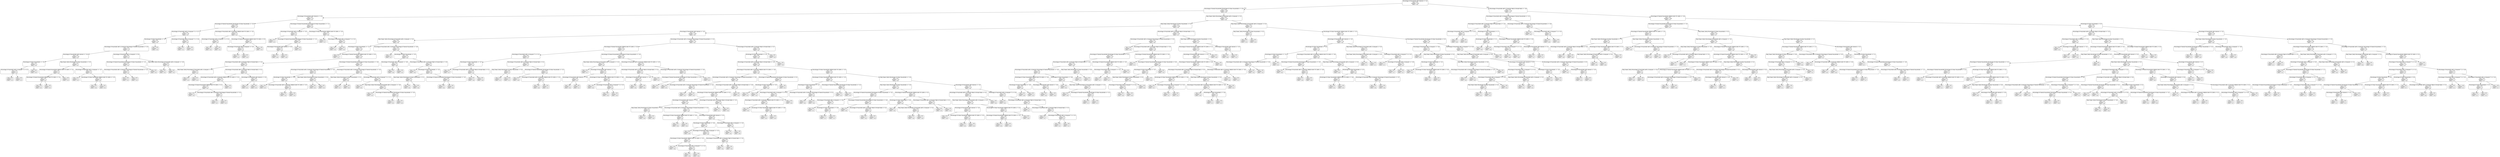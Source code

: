 digraph Tree {
node [shape=box, style="rounded", color="black", fontname=helvetica] ;
edge [fontname=helvetica] ;
0 [label="Percentage of Households with Internet <= -0.2\nmse = 0.0\nsamples = 322\nvalue = 0.6"] ;
1 [label="Percentage of Owned Households Percetnage of Urban Households <= -0.9\nmse = 0.0\nsamples = 206\nvalue = 0.6"] ;
0 -> 1 [labeldistance=2.5, labelangle=45, headlabel="True"] ;
2 [label="Percentage of Households with Internet <= -0.5\nmse = 0.0\nsamples = 31\nvalue = 0.5"] ;
1 -> 2 ;
3 [label="Percentage of Owned Households Percetnage of Urban Households <= -0.9\nmse = 0.0\nsamples = 23\nvalue = 0.5"] ;
2 -> 3 ;
4 [label="Percentage of Housholds with a Computer^2 <= 0.7\nmse = 0.0\nsamples = 18\nvalue = 0.5"] ;
3 -> 4 ;
5 [label="Percetnage of Urban Households <= -0.7\nmse = 0.0\nsamples = 16\nvalue = 0.5"] ;
4 -> 5 ;
6 [label="Percentage of Housholds with a Computer Percentage of Owned Households <= -0.5\nmse = 0.0\nsamples = 15\nvalue = 0.5"] ;
5 -> 6 ;
7 [label="Percentage of Households with Internet <= -0.6\nmse = 0.0\nsamples = 10\nvalue = 0.5"] ;
6 -> 7 ;
8 [label="Percetnage of Urban Households <= -0.9\nmse = 0.0\nsamples = 3\nvalue = 0.5"] ;
7 -> 8 ;
9 [label="Percentage of Housholds with a Computer^2 <= 0.3\nmse = 0.0\nsamples = 2\nvalue = 0.5"] ;
8 -> 9 ;
10 [label="mse = 0.0\nsamples = 1\nvalue = 0.5"] ;
9 -> 10 ;
11 [label="mse = -0.0\nsamples = 1\nvalue = 0.5"] ;
9 -> 11 ;
12 [label="mse = 0.0\nsamples = 1\nvalue = 0.5"] ;
8 -> 12 ;
13 [label="Total_Power_Parity Percetnage of Urban Households <= 0.4\nmse = 0.0\nsamples = 7\nvalue = 0.5"] ;
7 -> 13 ;
14 [label="Percentage of Owned Households HINDUS 66% TO 100% <= 1.6\nmse = 0.0\nsamples = 4\nvalue = 0.5"] ;
13 -> 14 ;
15 [label="Percentage of Owned Households HINDUS 66% TO 100% <= 1.6\nmse = 0.0\nsamples = 3\nvalue = 0.5"] ;
14 -> 15 ;
16 [label="mse = 0.0\nsamples = 2\nvalue = 0.5"] ;
15 -> 16 ;
17 [label="mse = -0.0\nsamples = 1\nvalue = 0.5"] ;
15 -> 17 ;
18 [label="mse = -0.0\nsamples = 1\nvalue = 0.5"] ;
14 -> 18 ;
19 [label="Percentage of Housholds with a Computer <= -0.7\nmse = 0.0\nsamples = 3\nvalue = 0.5"] ;
13 -> 19 ;
20 [label="mse = 0.0\nsamples = 1\nvalue = 0.5"] ;
19 -> 20 ;
21 [label="Percetnage of Urban Households HINDUS 66% TO 100% <= -0.5\nmse = 0.0\nsamples = 2\nvalue = 0.5"] ;
19 -> 21 ;
22 [label="mse = 0.0\nsamples = 1\nvalue = 0.6"] ;
21 -> 22 ;
23 [label="mse = 0.0\nsamples = 1\nvalue = 0.5"] ;
21 -> 23 ;
24 [label="Percentage of Housholds with a Computer <= 0.0\nmse = 0.0\nsamples = 5\nvalue = 0.5"] ;
6 -> 24 ;
25 [label="Percentage of Owned Households Percetnage of Urban Households <= -1.5\nmse = 0.0\nsamples = 3\nvalue = 0.5"] ;
24 -> 25 ;
26 [label="Percentage of Housholds with a Computer Percentage of Owned Households <= -0.2\nmse = 0.0\nsamples = 2\nvalue = 0.5"] ;
25 -> 26 ;
27 [label="mse = -0.0\nsamples = 1\nvalue = 0.5"] ;
26 -> 27 ;
28 [label="mse = 0.0\nsamples = 1\nvalue = 0.5"] ;
26 -> 28 ;
29 [label="mse = 0.0\nsamples = 1\nvalue = 0.5"] ;
25 -> 29 ;
30 [label="Total_Power_Parity Percentage of Housholds with a Computer <= -0.0\nmse = 0.0\nsamples = 2\nvalue = 0.5"] ;
24 -> 30 ;
31 [label="mse = 0.0\nsamples = 1\nvalue = 0.5"] ;
30 -> 31 ;
32 [label="mse = 0.0\nsamples = 1\nvalue = 0.5"] ;
30 -> 32 ;
33 [label="mse = -0.0\nsamples = 1\nvalue = 0.4"] ;
5 -> 33 ;
34 [label="Percentage of Housholds with a Computer^2 <= 0.8\nmse = 0.0\nsamples = 2\nvalue = 0.4"] ;
4 -> 34 ;
35 [label="mse = 0.0\nsamples = 1\nvalue = 0.3"] ;
34 -> 35 ;
36 [label="mse = -0.0\nsamples = 1\nvalue = 0.4"] ;
34 -> 36 ;
37 [label="Percentage of Housholds with a Computer HINDUS 66% TO 100% <= -0.5\nmse = 0.0\nsamples = 5\nvalue = 0.4"] ;
3 -> 37 ;
38 [label="Percentage of Housholds with a Computer^2 <= 0.4\nmse = 0.0\nsamples = 2\nvalue = 0.5"] ;
37 -> 38 ;
39 [label="mse = 0.0\nsamples = 1\nvalue = 0.5"] ;
38 -> 39 ;
40 [label="mse = 0.0\nsamples = 1\nvalue = 0.5"] ;
38 -> 40 ;
41 [label="Percentage of Owned Households HINDUS 66% TO 100% <= 0.5\nmse = 0.0\nsamples = 3\nvalue = 0.4"] ;
37 -> 41 ;
42 [label="Percentage of Housholds with a Computer <= -0.4\nmse = 0.0\nsamples = 2\nvalue = 0.4"] ;
41 -> 42 ;
43 [label="mse = 0.0\nsamples = 1\nvalue = 0.4"] ;
42 -> 43 ;
44 [label="mse = 0.0\nsamples = 1\nvalue = 0.4"] ;
42 -> 44 ;
45 [label="mse = -0.0\nsamples = 1\nvalue = 0.4"] ;
41 -> 45 ;
46 [label="Percentage of Owned Households Percetnage of Urban Households <= -1.1\nmse = 0.0\nsamples = 8\nvalue = 0.6"] ;
2 -> 46 ;
47 [label="Percentage of Housholds with a Computer <= -0.4\nmse = 0.0\nsamples = 5\nvalue = 0.5"] ;
46 -> 47 ;
48 [label="mse = 0.0\nsamples = 1\nvalue = 0.5"] ;
47 -> 48 ;
49 [label="Percentage of Owned Households Percetnage of Urban Households <= -1.2\nmse = 0.0\nsamples = 4\nvalue = 0.5"] ;
47 -> 49 ;
50 [label="Percentage of Households with Internet <= -0.4\nmse = 0.0\nsamples = 3\nvalue = 0.6"] ;
49 -> 50 ;
51 [label="mse = 0.0\nsamples = 1\nvalue = 0.6"] ;
50 -> 51 ;
52 [label="mse = 0.0\nsamples = 2\nvalue = 0.6"] ;
50 -> 52 ;
53 [label="mse = -0.0\nsamples = 1\nvalue = 0.5"] ;
49 -> 53 ;
54 [label="Percetnage of Urban Households HINDUS 66% TO 100% <= -0.4\nmse = 0.0\nsamples = 3\nvalue = 0.6"] ;
46 -> 54 ;
55 [label="mse = 0.0\nsamples = 1\nvalue = 0.7"] ;
54 -> 55 ;
56 [label="Percentage of Housholds with a Computer^2 <= 0.1\nmse = 0.0\nsamples = 2\nvalue = 0.6"] ;
54 -> 56 ;
57 [label="mse = 0.0\nsamples = 1\nvalue = 0.6"] ;
56 -> 57 ;
58 [label="mse = 0.0\nsamples = 1\nvalue = 0.6"] ;
56 -> 58 ;
59 [label="Total_Power_Parity Percentage of Housholds with a Computer <= 0.3\nmse = 0.0\nsamples = 175\nvalue = 0.6"] ;
1 -> 59 ;
60 [label="Total_Power_Parity Percetnage of Urban Households <= 0.2\nmse = 0.0\nsamples = 138\nvalue = 0.6"] ;
59 -> 60 ;
61 [label="Percentage of Households with Internet <= -0.5\nmse = 0.0\nsamples = 104\nvalue = 0.6"] ;
60 -> 61 ;
62 [label="Total_Power_Parity Percentage of Housholds with a Computer <= 0.2\nmse = 0.0\nsamples = 30\nvalue = 0.6"] ;
61 -> 62 ;
63 [label="Percetnage of Urban Households <= -1.2\nmse = 0.0\nsamples = 20\nvalue = 0.5"] ;
62 -> 63 ;
64 [label="mse = 0.0\nsamples = 1\nvalue = 0.7"] ;
63 -> 64 ;
65 [label="Percentage of Owned Households HINDUS 66% TO 100% <= 0.4\nmse = 0.0\nsamples = 19\nvalue = 0.5"] ;
63 -> 65 ;
66 [label="Percentage of Housholds with a Computer Male to Female Ratio <= -0.1\nmse = 0.0\nsamples = 8\nvalue = 0.5"] ;
65 -> 66 ;
67 [label="Total_Power_Parity Percentage of Housholds with a Computer <= 0.1\nmse = 0.0\nsamples = 2\nvalue = 0.4"] ;
66 -> 67 ;
68 [label="mse = 0.0\nsamples = 1\nvalue = 0.4"] ;
67 -> 68 ;
69 [label="mse = 0.0\nsamples = 1\nvalue = 0.4"] ;
67 -> 69 ;
70 [label="Percentage of Housholds with a Computer Male to Female Ratio <= 0.1\nmse = 0.0\nsamples = 6\nvalue = 0.5"] ;
66 -> 70 ;
71 [label="Percentage of Housholds with a Computer HINDUS 66% TO 100% <= -0.2\nmse = 0.0\nsamples = 4\nvalue = 0.5"] ;
70 -> 71 ;
72 [label="Percentage of Owned Households HINDUS 66% TO 100% <= 0.1\nmse = 0.0\nsamples = 3\nvalue = 0.5"] ;
71 -> 72 ;
73 [label="mse = 0.0\nsamples = 1\nvalue = 0.5"] ;
72 -> 73 ;
74 [label="Percentage of Housholds with a Computer Percentage of Owned Households <= -0.1\nmse = 0.0\nsamples = 2\nvalue = 0.5"] ;
72 -> 74 ;
75 [label="mse = 0.0\nsamples = 1\nvalue = 0.5"] ;
74 -> 75 ;
76 [label="mse = 0.0\nsamples = 1\nvalue = 0.5"] ;
74 -> 76 ;
77 [label="mse = -0.0\nsamples = 1\nvalue = 0.5"] ;
71 -> 77 ;
78 [label="Percentage of Households with Internet <= -0.5\nmse = 0.0\nsamples = 2\nvalue = 0.4"] ;
70 -> 78 ;
79 [label="mse = 0.0\nsamples = 1\nvalue = 0.5"] ;
78 -> 79 ;
80 [label="mse = 0.0\nsamples = 1\nvalue = 0.4"] ;
78 -> 80 ;
81 [label="Percentage of Owned Households Percetnage of Urban Households <= -0.6\nmse = 0.0\nsamples = 11\nvalue = 0.5"] ;
65 -> 81 ;
82 [label="Percentage of Housholds with a Computer Percentage of Owned Households <= -0.4\nmse = 0.0\nsamples = 5\nvalue = 0.5"] ;
81 -> 82 ;
83 [label="Percetnage of Urban Households <= -0.9\nmse = 0.0\nsamples = 3\nvalue = 0.5"] ;
82 -> 83 ;
84 [label="mse = 0.0\nsamples = 1\nvalue = 0.5"] ;
83 -> 84 ;
85 [label="Percentage of Housholds with a Computer HINDUS 66% TO 100% <= -0.5\nmse = 0.0\nsamples = 2\nvalue = 0.5"] ;
83 -> 85 ;
86 [label="mse = 0.0\nsamples = 1\nvalue = 0.5"] ;
85 -> 86 ;
87 [label="mse = -0.0\nsamples = 1\nvalue = 0.5"] ;
85 -> 87 ;
88 [label="Total_Power_Parity Percetnage of Urban Households <= 0.0\nmse = 0.0\nsamples = 2\nvalue = 0.5"] ;
82 -> 88 ;
89 [label="mse = 0.0\nsamples = 1\nvalue = 0.5"] ;
88 -> 89 ;
90 [label="mse = 0.0\nsamples = 1\nvalue = 0.4"] ;
88 -> 90 ;
91 [label="Percentage of Housholds with a Computer Percentage of Owned Households <= -0.3\nmse = 0.0\nsamples = 6\nvalue = 0.6"] ;
81 -> 91 ;
92 [label="Total_Power_Parity Percetnage of Urban Households <= 0.1\nmse = 0.0\nsamples = 2\nvalue = 0.6"] ;
91 -> 92 ;
93 [label="mse = 0.0\nsamples = 1\nvalue = 0.7"] ;
92 -> 93 ;
94 [label="mse = -0.0\nsamples = 1\nvalue = 0.6"] ;
92 -> 94 ;
95 [label="Percentage of Housholds with a Computer^2 <= 0.1\nmse = 0.0\nsamples = 4\nvalue = 0.6"] ;
91 -> 95 ;
96 [label="mse = 0.0\nsamples = 1\nvalue = 0.6"] ;
95 -> 96 ;
97 [label="Total_Power_Parity Percentage of Housholds with a Computer <= -0.0\nmse = 0.0\nsamples = 3\nvalue = 0.6"] ;
95 -> 97 ;
98 [label="mse = 0.0\nsamples = 1\nvalue = 0.5"] ;
97 -> 98 ;
99 [label="Percentage of Owned Households Percetnage of Urban Households <= -0.4\nmse = 0.0\nsamples = 2\nvalue = 0.6"] ;
97 -> 99 ;
100 [label="mse = 0.0\nsamples = 1\nvalue = 0.6"] ;
99 -> 100 ;
101 [label="mse = 0.0\nsamples = 1\nvalue = 0.6"] ;
99 -> 101 ;
102 [label="Percentage of Housholds with a Computer Percentage of Owned Households <= -0.8\nmse = 0.0\nsamples = 10\nvalue = 0.6"] ;
62 -> 102 ;
103 [label="mse = 0.0\nsamples = 1\nvalue = 0.7"] ;
102 -> 103 ;
104 [label="Percetnage of Urban Households <= -0.5\nmse = 0.0\nsamples = 9\nvalue = 0.6"] ;
102 -> 104 ;
105 [label="Percentage of Housholds with a Computer <= -0.8\nmse = 0.0\nsamples = 2\nvalue = 0.6"] ;
104 -> 105 ;
106 [label="mse = 0.0\nsamples = 1\nvalue = 0.6"] ;
105 -> 106 ;
107 [label="mse = -0.0\nsamples = 1\nvalue = 0.5"] ;
105 -> 107 ;
108 [label="Percentage of Housholds with a Computer Male to Female Ratio <= -0.9\nmse = 0.0\nsamples = 7\nvalue = 0.6"] ;
104 -> 108 ;
109 [label="mse = 0.0\nsamples = 1\nvalue = 0.6"] ;
108 -> 109 ;
110 [label="Percetnage of Urban Households <= -0.3\nmse = 0.0\nsamples = 6\nvalue = 0.6"] ;
108 -> 110 ;
111 [label="Total_Power_Parity Percetnage of Urban Households <= 0.1\nmse = 0.0\nsamples = 4\nvalue = 0.6"] ;
110 -> 111 ;
112 [label="mse = 0.0\nsamples = 1\nvalue = 0.6"] ;
111 -> 112 ;
113 [label="mse = 0.0\nsamples = 3\nvalue = 0.6"] ;
111 -> 113 ;
114 [label="Percentage of Owned Households Percetnage of Urban Households <= -0.2\nmse = 0.0\nsamples = 2\nvalue = 0.6"] ;
110 -> 114 ;
115 [label="mse = 0.0\nsamples = 1\nvalue = 0.6"] ;
114 -> 115 ;
116 [label="mse = 0.0\nsamples = 1\nvalue = 0.6"] ;
114 -> 116 ;
117 [label="Percentage of Housholds with a Computer Percentage of Owned Households <= -0.3\nmse = 0.0\nsamples = 74\nvalue = 0.6"] ;
61 -> 117 ;
118 [label="Percentage of Owned Households HINDUS 66% TO 100% <= 0.8\nmse = 0.0\nsamples = 20\nvalue = 0.7"] ;
117 -> 118 ;
119 [label="Percentage of Housholds with a Computer^2 <= 0.3\nmse = 0.0\nsamples = 8\nvalue = 0.7"] ;
118 -> 119 ;
120 [label="Percetnage of Urban Households <= -0.7\nmse = 0.0\nsamples = 3\nvalue = 0.6"] ;
119 -> 120 ;
121 [label="mse = 0.0\nsamples = 1\nvalue = 0.7"] ;
120 -> 121 ;
122 [label="Percentage of Housholds with a Computer Male to Female Ratio <= 0.1\nmse = 0.0\nsamples = 2\nvalue = 0.6"] ;
120 -> 122 ;
123 [label="mse = 0.0\nsamples = 1\nvalue = 0.6"] ;
122 -> 123 ;
124 [label="mse = 0.0\nsamples = 1\nvalue = 0.6"] ;
122 -> 124 ;
125 [label="Percentage of Housholds with a Computer Male to Female Ratio <= 0.2\nmse = 0.0\nsamples = 5\nvalue = 0.7"] ;
119 -> 125 ;
126 [label="Total_Power_Parity Percetnage of Urban Households <= 0.0\nmse = 0.0\nsamples = 2\nvalue = 0.7"] ;
125 -> 126 ;
127 [label="mse = 0.0\nsamples = 1\nvalue = 0.7"] ;
126 -> 127 ;
128 [label="mse = -0.0\nsamples = 1\nvalue = 0.7"] ;
126 -> 128 ;
129 [label="Percentage of Owned Households Percetnage of Urban Households <= -0.3\nmse = 0.0\nsamples = 3\nvalue = 0.8"] ;
125 -> 129 ;
130 [label="mse = 0.0\nsamples = 1\nvalue = 0.8"] ;
129 -> 130 ;
131 [label="Percentage of Housholds with a Computer HINDUS 66% TO 100% <= -0.5\nmse = 0.0\nsamples = 2\nvalue = 0.7"] ;
129 -> 131 ;
132 [label="mse = 0.0\nsamples = 1\nvalue = 0.8"] ;
131 -> 132 ;
133 [label="mse = 0.0\nsamples = 1\nvalue = 0.7"] ;
131 -> 133 ;
134 [label="Percentage of Owned Households Percetnage of Urban Households <= -0.4\nmse = 0.0\nsamples = 12\nvalue = 0.6"] ;
118 -> 134 ;
135 [label="Total_Power_Parity Percentage of Housholds with a Computer <= -0.3\nmse = 0.0\nsamples = 6\nvalue = 0.6"] ;
134 -> 135 ;
136 [label="mse = 0.0\nsamples = 1\nvalue = 0.7"] ;
135 -> 136 ;
137 [label="Percentage of Households with Internet <= -0.4\nmse = 0.0\nsamples = 5\nvalue = 0.6"] ;
135 -> 137 ;
138 [label="Percentage of Households with Internet <= -0.4\nmse = 0.0\nsamples = 2\nvalue = 0.7"] ;
137 -> 138 ;
139 [label="mse = 0.0\nsamples = 1\nvalue = 0.6"] ;
138 -> 139 ;
140 [label="mse = 0.0\nsamples = 1\nvalue = 0.7"] ;
138 -> 140 ;
141 [label="Percetnage of Urban Households HINDUS 66% TO 100% <= -0.6\nmse = 0.0\nsamples = 3\nvalue = 0.6"] ;
137 -> 141 ;
142 [label="mse = 0.0\nsamples = 1\nvalue = 0.6"] ;
141 -> 142 ;
143 [label="Percentage of Housholds with a Computer^2 <= 0.3\nmse = 0.0\nsamples = 2\nvalue = 0.6"] ;
141 -> 143 ;
144 [label="mse = 0.0\nsamples = 1\nvalue = 0.6"] ;
143 -> 144 ;
145 [label="mse = -0.0\nsamples = 1\nvalue = 0.6"] ;
143 -> 145 ;
146 [label="Percentage of Housholds with a Computer HINDUS 66% TO 100% <= -0.5\nmse = 0.0\nsamples = 6\nvalue = 0.6"] ;
134 -> 146 ;
147 [label="Percentage of Housholds with a Computer Male to Female Ratio <= 0.2\nmse = 0.0\nsamples = 3\nvalue = 0.6"] ;
146 -> 147 ;
148 [label="Percentage of Households with Internet <= -0.4\nmse = 0.0\nsamples = 2\nvalue = 0.6"] ;
147 -> 148 ;
149 [label="mse = 0.0\nsamples = 1\nvalue = 0.6"] ;
148 -> 149 ;
150 [label="mse = -0.0\nsamples = 1\nvalue = 0.6"] ;
148 -> 150 ;
151 [label="mse = 0.0\nsamples = 1\nvalue = 0.7"] ;
147 -> 151 ;
152 [label="Percentage of Housholds with a Computer Percentage of Owned Households <= -0.4\nmse = 0.0\nsamples = 3\nvalue = 0.5"] ;
146 -> 152 ;
153 [label="Percentage of Owned Households Percetnage of Urban Households <= -0.3\nmse = 0.0\nsamples = 2\nvalue = 0.5"] ;
152 -> 153 ;
154 [label="mse = 0.0\nsamples = 1\nvalue = 0.5"] ;
153 -> 154 ;
155 [label="mse = 0.0\nsamples = 1\nvalue = 0.5"] ;
153 -> 155 ;
156 [label="mse = -0.0\nsamples = 1\nvalue = 0.5"] ;
152 -> 156 ;
157 [label="Percentage of Housholds with a Computer Male to Female Ratio <= 0.7\nmse = 0.0\nsamples = 54\nvalue = 0.6"] ;
117 -> 157 ;
158 [label="Percetnage of Urban Households <= 1.0\nmse = 0.0\nsamples = 53\nvalue = 0.6"] ;
157 -> 158 ;
159 [label="Percentage of Housholds with a Computer Male to Female Ratio <= -0.0\nmse = 0.0\nsamples = 52\nvalue = 0.6"] ;
158 -> 159 ;
160 [label="Percentage of Housholds with a Computer HINDUS 66% TO 100% <= -0.0\nmse = 0.0\nsamples = 21\nvalue = 0.6"] ;
159 -> 160 ;
161 [label="Percentage of Housholds with a Computer Percentage of Owned Households <= -0.2\nmse = 0.0\nsamples = 18\nvalue = 0.6"] ;
160 -> 161 ;
162 [label="Percentage of Housholds with a Computer Percentage of Owned Households <= -0.2\nmse = 0.0\nsamples = 2\nvalue = 0.5"] ;
161 -> 162 ;
163 [label="mse = 0.0\nsamples = 1\nvalue = 0.5"] ;
162 -> 163 ;
164 [label="mse = 0.0\nsamples = 1\nvalue = 0.5"] ;
162 -> 164 ;
165 [label="Percentage of Housholds with a Computer Male to Female Ratio <= -0.0\nmse = 0.0\nsamples = 16\nvalue = 0.6"] ;
161 -> 165 ;
166 [label="Percetnage of Urban Households HINDUS 66% TO 100% <= 0.1\nmse = 0.0\nsamples = 15\nvalue = 0.6"] ;
165 -> 166 ;
167 [label="Percentage of Households with Internet <= -0.4\nmse = 0.0\nsamples = 13\nvalue = 0.6"] ;
166 -> 167 ;
168 [label="Total_Power_Parity Percetnage of Urban Households <= 0.0\nmse = 0.0\nsamples = 2\nvalue = 0.6"] ;
167 -> 168 ;
169 [label="mse = 0.0\nsamples = 1\nvalue = 0.6"] ;
168 -> 169 ;
170 [label="mse = 0.0\nsamples = 1\nvalue = 0.6"] ;
168 -> 170 ;
171 [label="Percentage of Housholds with a Computer Percentage of Owned Households <= -0.2\nmse = 0.0\nsamples = 11\nvalue = 0.6"] ;
167 -> 171 ;
172 [label="Percetnage of Urban Households HINDUS 66% TO 100% <= -0.4\nmse = 0.0\nsamples = 2\nvalue = 0.6"] ;
171 -> 172 ;
173 [label="mse = 0.0\nsamples = 1\nvalue = 0.6"] ;
172 -> 173 ;
174 [label="mse = 0.0\nsamples = 1\nvalue = 0.6"] ;
172 -> 174 ;
175 [label="Percentage of Households with Internet <= -0.3\nmse = 0.0\nsamples = 9\nvalue = 0.6"] ;
171 -> 175 ;
176 [label="Percetnage of Urban Households <= -0.6\nmse = 0.0\nsamples = 7\nvalue = 0.6"] ;
175 -> 176 ;
177 [label="mse = 0.0\nsamples = 1\nvalue = 0.6"] ;
176 -> 177 ;
178 [label="Percentage of Housholds with a Computer <= -0.3\nmse = 0.0\nsamples = 6\nvalue = 0.6"] ;
176 -> 178 ;
179 [label="Percetnage of Urban Households HINDUS 66% TO 100% <= -0.3\nmse = 0.0\nsamples = 4\nvalue = 0.6"] ;
178 -> 179 ;
180 [label="mse = 0.0\nsamples = 2\nvalue = 0.6"] ;
179 -> 180 ;
181 [label="Percentage of Housholds with a Computer^2 <= 0.3\nmse = 0.0\nsamples = 2\nvalue = 0.6"] ;
179 -> 181 ;
182 [label="mse = 0.0\nsamples = 1\nvalue = 0.6"] ;
181 -> 182 ;
183 [label="mse = -0.0\nsamples = 1\nvalue = 0.6"] ;
181 -> 183 ;
184 [label="Percentage of Housholds with a Computer Male to Female Ratio <= -0.2\nmse = 0.0\nsamples = 2\nvalue = 0.6"] ;
178 -> 184 ;
185 [label="mse = 0.0\nsamples = 1\nvalue = 0.6"] ;
184 -> 185 ;
186 [label="mse = 0.0\nsamples = 1\nvalue = 0.6"] ;
184 -> 186 ;
187 [label="Percentage of Housholds with a Computer <= -0.4\nmse = 0.0\nsamples = 2\nvalue = 0.6"] ;
175 -> 187 ;
188 [label="mse = 0.0\nsamples = 1\nvalue = 0.6"] ;
187 -> 188 ;
189 [label="mse = -0.0\nsamples = 1\nvalue = 0.6"] ;
187 -> 189 ;
190 [label="Percentage of Housholds with a Computer Male to Female Ratio <= -0.1\nmse = 0.0\nsamples = 2\nvalue = 0.6"] ;
166 -> 190 ;
191 [label="mse = 0.0\nsamples = 1\nvalue = 0.7"] ;
190 -> 191 ;
192 [label="mse = 0.0\nsamples = 1\nvalue = 0.6"] ;
190 -> 192 ;
193 [label="mse = -0.0\nsamples = 1\nvalue = 0.5"] ;
165 -> 193 ;
194 [label="Percentage of Owned Households Percetnage of Urban Households <= 0.1\nmse = 0.0\nsamples = 3\nvalue = 0.5"] ;
160 -> 194 ;
195 [label="Percetnage of Urban Households <= -0.5\nmse = 0.0\nsamples = 2\nvalue = 0.5"] ;
194 -> 195 ;
196 [label="mse = 0.0\nsamples = 1\nvalue = 0.5"] ;
195 -> 196 ;
197 [label="mse = -0.0\nsamples = 1\nvalue = 0.5"] ;
195 -> 197 ;
198 [label="mse = -0.0\nsamples = 1\nvalue = 0.5"] ;
194 -> 198 ;
199 [label="Percetnage of Urban Households HINDUS 66% TO 100% <= -0.5\nmse = 0.0\nsamples = 31\nvalue = 0.6"] ;
159 -> 199 ;
200 [label="Percetnage of Urban Households HINDUS 66% TO 100% <= -0.5\nmse = 0.0\nsamples = 8\nvalue = 0.6"] ;
199 -> 200 ;
201 [label="Percetnage of Urban Households <= -0.7\nmse = 0.0\nsamples = 6\nvalue = 0.6"] ;
200 -> 201 ;
202 [label="Percentage of Housholds with a Computer^2 <= 0.1\nmse = 0.0\nsamples = 4\nvalue = 0.6"] ;
201 -> 202 ;
203 [label="Percentage of Housholds with a Computer HINDUS 66% TO 100% <= -0.2\nmse = 0.0\nsamples = 3\nvalue = 0.6"] ;
202 -> 203 ;
204 [label="mse = 0.0\nsamples = 1\nvalue = 0.6"] ;
203 -> 204 ;
205 [label="Percetnage of Urban Households HINDUS 66% TO 100% <= -0.8\nmse = 0.0\nsamples = 2\nvalue = 0.6"] ;
203 -> 205 ;
206 [label="mse = 0.0\nsamples = 1\nvalue = 0.6"] ;
205 -> 206 ;
207 [label="mse = -0.0\nsamples = 1\nvalue = 0.6"] ;
205 -> 207 ;
208 [label="mse = -0.0\nsamples = 1\nvalue = 0.6"] ;
202 -> 208 ;
209 [label="Percentage of Housholds with a Computer Percentage of Owned Households <= 0.1\nmse = 0.0\nsamples = 2\nvalue = 0.6"] ;
201 -> 209 ;
210 [label="mse = 0.0\nsamples = 1\nvalue = 0.6"] ;
209 -> 210 ;
211 [label="mse = 0.0\nsamples = 1\nvalue = 0.6"] ;
209 -> 211 ;
212 [label="Percentage of Owned Households Percetnage of Urban Households <= -0.2\nmse = 0.0\nsamples = 2\nvalue = 0.5"] ;
200 -> 212 ;
213 [label="mse = 0.0\nsamples = 1\nvalue = 0.5"] ;
212 -> 213 ;
214 [label="mse = 0.0\nsamples = 1\nvalue = 0.5"] ;
212 -> 214 ;
215 [label="Total_Power_Parity Percetnage of Urban Households <= -0.0\nmse = 0.0\nsamples = 23\nvalue = 0.6"] ;
199 -> 215 ;
216 [label="Total_Power_Parity Percetnage of Urban Households <= -0.0\nmse = 0.0\nsamples = 11\nvalue = 0.6"] ;
215 -> 216 ;
217 [label="Percentage of Owned Households Percetnage of Urban Households <= -0.1\nmse = 0.0\nsamples = 6\nvalue = 0.6"] ;
216 -> 217 ;
218 [label="Percentage of Housholds with a Computer <= -0.6\nmse = 0.0\nsamples = 3\nvalue = 0.7"] ;
217 -> 218 ;
219 [label="mse = 0.0\nsamples = 1\nvalue = 0.7"] ;
218 -> 219 ;
220 [label="Percetnage of Urban Households <= -0.0\nmse = 0.0\nsamples = 2\nvalue = 0.7"] ;
218 -> 220 ;
221 [label="mse = 0.0\nsamples = 1\nvalue = 0.7"] ;
220 -> 221 ;
222 [label="mse = 0.0\nsamples = 1\nvalue = 0.7"] ;
220 -> 222 ;
223 [label="Percentage of Owned Households Percetnage of Urban Households <= -0.0\nmse = 0.0\nsamples = 3\nvalue = 0.6"] ;
217 -> 223 ;
224 [label="mse = 0.0\nsamples = 1\nvalue = 0.6"] ;
223 -> 224 ;
225 [label="Percentage of Housholds with a Computer Male to Female Ratio <= 0.2\nmse = 0.0\nsamples = 2\nvalue = 0.6"] ;
223 -> 225 ;
226 [label="mse = 0.0\nsamples = 1\nvalue = 0.6"] ;
225 -> 226 ;
227 [label="mse = 0.0\nsamples = 1\nvalue = 0.6"] ;
225 -> 227 ;
228 [label="Percentage of Owned Households HINDUS 66% TO 100% <= 0.1\nmse = 0.0\nsamples = 5\nvalue = 0.6"] ;
216 -> 228 ;
229 [label="Percetnage of Urban Households <= 0.0\nmse = 0.0\nsamples = 3\nvalue = 0.6"] ;
228 -> 229 ;
230 [label="mse = 0.0\nsamples = 1\nvalue = 0.6"] ;
229 -> 230 ;
231 [label="Total_Power_Parity Percentage of Housholds with a Computer <= 0.2\nmse = 0.0\nsamples = 2\nvalue = 0.6"] ;
229 -> 231 ;
232 [label="mse = 0.0\nsamples = 1\nvalue = 0.6"] ;
231 -> 232 ;
233 [label="mse = 0.0\nsamples = 1\nvalue = 0.6"] ;
231 -> 233 ;
234 [label="Percentage of Housholds with a Computer Male to Female Ratio <= 0.1\nmse = 0.0\nsamples = 2\nvalue = 0.5"] ;
228 -> 234 ;
235 [label="mse = 0.0\nsamples = 1\nvalue = 0.5"] ;
234 -> 235 ;
236 [label="mse = -0.0\nsamples = 1\nvalue = 0.5"] ;
234 -> 236 ;
237 [label="Percentage of Households with Internet <= -0.4\nmse = 0.0\nsamples = 12\nvalue = 0.6"] ;
215 -> 237 ;
238 [label="Percentage of Housholds with a Computer Male to Female Ratio <= 0.2\nmse = 0.0\nsamples = 7\nvalue = 0.6"] ;
237 -> 238 ;
239 [label="Total_Power_Parity Percentage of Housholds with a Computer <= 0.1\nmse = 0.0\nsamples = 6\nvalue = 0.6"] ;
238 -> 239 ;
240 [label="Percentage of Households with Internet <= -0.4\nmse = 0.0\nsamples = 3\nvalue = 0.6"] ;
239 -> 240 ;
241 [label="mse = 0.0\nsamples = 1\nvalue = 0.6"] ;
240 -> 241 ;
242 [label="Percetnage of Urban Households HINDUS 66% TO 100% <= -0.3\nmse = 0.0\nsamples = 2\nvalue = 0.6"] ;
240 -> 242 ;
243 [label="mse = 0.0\nsamples = 1\nvalue = 0.6"] ;
242 -> 243 ;
244 [label="mse = -0.0\nsamples = 1\nvalue = 0.6"] ;
242 -> 244 ;
245 [label="Percetnage of Urban Households HINDUS 66% TO 100% <= -0.2\nmse = 0.0\nsamples = 3\nvalue = 0.6"] ;
239 -> 245 ;
246 [label="Percentage of Owned Households HINDUS 66% TO 100% <= -0.1\nmse = 0.0\nsamples = 2\nvalue = 0.6"] ;
245 -> 246 ;
247 [label="mse = 0.0\nsamples = 1\nvalue = 0.6"] ;
246 -> 247 ;
248 [label="mse = 0.0\nsamples = 1\nvalue = 0.6"] ;
246 -> 248 ;
249 [label="mse = 0.0\nsamples = 1\nvalue = 0.6"] ;
245 -> 249 ;
250 [label="mse = -0.0\nsamples = 1\nvalue = 0.6"] ;
238 -> 250 ;
251 [label="Percentage of Housholds with a Computer^2 <= 0.0\nmse = 0.0\nsamples = 5\nvalue = 0.7"] ;
237 -> 251 ;
252 [label="mse = 0.0\nsamples = 1\nvalue = 0.6"] ;
251 -> 252 ;
253 [label="Percentage of Housholds with a Computer Male to Female Ratio <= 0.0\nmse = 0.0\nsamples = 4\nvalue = 0.7"] ;
251 -> 253 ;
254 [label="mse = 0.0\nsamples = 1\nvalue = 0.7"] ;
253 -> 254 ;
255 [label="Percentage of Housholds with a Computer Male to Female Ratio <= 0.3\nmse = 0.0\nsamples = 3\nvalue = 0.7"] ;
253 -> 255 ;
256 [label="mse = 0.0\nsamples = 1\nvalue = 0.7"] ;
255 -> 256 ;
257 [label="Percentage of Housholds with a Computer^2 <= 0.3\nmse = 0.0\nsamples = 2\nvalue = 0.7"] ;
255 -> 257 ;
258 [label="mse = 0.0\nsamples = 1\nvalue = 0.7"] ;
257 -> 258 ;
259 [label="mse = -0.0\nsamples = 1\nvalue = 0.7"] ;
257 -> 259 ;
260 [label="mse = -0.0\nsamples = 1\nvalue = 0.8"] ;
158 -> 260 ;
261 [label="mse = 0.0\nsamples = 1\nvalue = 0.4"] ;
157 -> 261 ;
262 [label="Percentage of Housholds with a Computer Male to Female Ratio <= 0.1\nmse = 0.0\nsamples = 34\nvalue = 0.7"] ;
60 -> 262 ;
263 [label="Percentage of Housholds with a Computer Percentage of Owned Households <= -0.3\nmse = 0.0\nsamples = 21\nvalue = 0.6"] ;
262 -> 263 ;
264 [label="mse = 0.0\nsamples = 1\nvalue = 0.5"] ;
263 -> 264 ;
265 [label="Percentage of Housholds with a Computer Male to Female Ratio <= 0.0\nmse = 0.0\nsamples = 20\nvalue = 0.6"] ;
263 -> 265 ;
266 [label="Percentage of Owned Households Percetnage of Urban Households <= -0.1\nmse = 0.0\nsamples = 14\nvalue = 0.7"] ;
265 -> 266 ;
267 [label="Percentage of Housholds with a Computer Male to Female Ratio <= -0.0\nmse = 0.0\nsamples = 10\nvalue = 0.6"] ;
266 -> 267 ;
268 [label="Percentage of Housholds with a Computer Percentage of Owned Households <= -0.0\nmse = 0.0\nsamples = 8\nvalue = 0.6"] ;
267 -> 268 ;
269 [label="Percetnage of Urban Households HINDUS 66% TO 100% <= -0.4\nmse = 0.0\nsamples = 4\nvalue = 0.6"] ;
268 -> 269 ;
270 [label="Percetnage of Urban Households <= -0.9\nmse = 0.0\nsamples = 2\nvalue = 0.6"] ;
269 -> 270 ;
271 [label="mse = 0.0\nsamples = 1\nvalue = 0.6"] ;
270 -> 271 ;
272 [label="mse = 0.0\nsamples = 1\nvalue = 0.5"] ;
270 -> 272 ;
273 [label="Percentage of Households with Internet <= -0.6\nmse = 0.0\nsamples = 2\nvalue = 0.6"] ;
269 -> 273 ;
274 [label="mse = 0.0\nsamples = 1\nvalue = 0.6"] ;
273 -> 274 ;
275 [label="mse = -0.0\nsamples = 1\nvalue = 0.6"] ;
273 -> 275 ;
276 [label="Percetnage of Urban Households <= -0.8\nmse = 0.0\nsamples = 4\nvalue = 0.6"] ;
268 -> 276 ;
277 [label="mse = -0.0\nsamples = 1\nvalue = 0.6"] ;
276 -> 277 ;
278 [label="Total_Power_Parity Percentage of Housholds with a Computer <= -0.3\nmse = 0.0\nsamples = 3\nvalue = 0.7"] ;
276 -> 278 ;
279 [label="mse = 0.0\nsamples = 1\nvalue = 0.6"] ;
278 -> 279 ;
280 [label="Percentage of Owned Households Percetnage of Urban Households <= -0.1\nmse = 0.0\nsamples = 2\nvalue = 0.7"] ;
278 -> 280 ;
281 [label="mse = 0.0\nsamples = 1\nvalue = 0.7"] ;
280 -> 281 ;
282 [label="mse = -0.0\nsamples = 1\nvalue = 0.7"] ;
280 -> 282 ;
283 [label="Total_Power_Parity Percetnage of Urban Households <= 0.6\nmse = 0.0\nsamples = 2\nvalue = 0.7"] ;
267 -> 283 ;
284 [label="mse = 0.0\nsamples = 1\nvalue = 0.7"] ;
283 -> 284 ;
285 [label="mse = 0.0\nsamples = 1\nvalue = 0.7"] ;
283 -> 285 ;
286 [label="Percentage of Owned Households HINDUS 66% TO 100% <= -0.5\nmse = 0.0\nsamples = 4\nvalue = 0.7"] ;
266 -> 286 ;
287 [label="Percentage of Housholds with a Computer <= -0.3\nmse = 0.0\nsamples = 2\nvalue = 0.7"] ;
286 -> 287 ;
288 [label="mse = 0.0\nsamples = 1\nvalue = 0.7"] ;
287 -> 288 ;
289 [label="mse = 0.0\nsamples = 1\nvalue = 0.7"] ;
287 -> 289 ;
290 [label="mse = 0.0\nsamples = 2\nvalue = 0.7"] ;
286 -> 290 ;
291 [label="Percentage of Owned Households HINDUS 66% TO 100% <= -0.4\nmse = 0.0\nsamples = 6\nvalue = 0.6"] ;
265 -> 291 ;
292 [label="mse = 0.0\nsamples = 1\nvalue = 0.7"] ;
291 -> 292 ;
293 [label="Percentage of Owned Households Percetnage of Urban Households <= 0.6\nmse = 0.0\nsamples = 5\nvalue = 0.6"] ;
291 -> 293 ;
294 [label="Percetnage of Urban Households <= -0.7\nmse = 0.0\nsamples = 4\nvalue = 0.6"] ;
293 -> 294 ;
295 [label="Total_Power_Parity Percetnage of Urban Households <= 0.5\nmse = 0.0\nsamples = 3\nvalue = 0.6"] ;
294 -> 295 ;
296 [label="Percentage of Housholds with a Computer^2 <= 0.0\nmse = 0.0\nsamples = 2\nvalue = 0.6"] ;
295 -> 296 ;
297 [label="mse = 0.0\nsamples = 1\nvalue = 0.6"] ;
296 -> 297 ;
298 [label="mse = -0.0\nsamples = 1\nvalue = 0.6"] ;
296 -> 298 ;
299 [label="mse = -0.0\nsamples = 1\nvalue = 0.6"] ;
295 -> 299 ;
300 [label="mse = -0.0\nsamples = 1\nvalue = 0.6"] ;
294 -> 300 ;
301 [label="mse = 0.0\nsamples = 1\nvalue = 0.5"] ;
293 -> 301 ;
302 [label="Total_Power_Parity Percetnage of Urban Households <= 0.5\nmse = 0.0\nsamples = 13\nvalue = 0.7"] ;
262 -> 302 ;
303 [label="Percentage of Owned Households HINDUS 66% TO 100% <= 1.1\nmse = 0.0\nsamples = 11\nvalue = 0.7"] ;
302 -> 303 ;
304 [label="Percentage of Households with Internet <= -0.3\nmse = 0.0\nsamples = 10\nvalue = 0.7"] ;
303 -> 304 ;
305 [label="Percentage of Owned Households HINDUS 66% TO 100% <= 0.6\nmse = 0.0\nsamples = 9\nvalue = 0.7"] ;
304 -> 305 ;
306 [label="Percentage of Housholds with a Computer Male to Female Ratio <= 0.4\nmse = 0.0\nsamples = 7\nvalue = 0.7"] ;
305 -> 306 ;
307 [label="Percetnage of Urban Households HINDUS 66% TO 100% <= -0.8\nmse = 0.0\nsamples = 3\nvalue = 0.7"] ;
306 -> 307 ;
308 [label="mse = 0.0\nsamples = 1\nvalue = 0.7"] ;
307 -> 308 ;
309 [label="Percentage of Housholds with a Computer^2 <= 0.2\nmse = 0.0\nsamples = 2\nvalue = 0.7"] ;
307 -> 309 ;
310 [label="mse = 0.0\nsamples = 1\nvalue = 0.7"] ;
309 -> 310 ;
311 [label="mse = 0.0\nsamples = 1\nvalue = 0.7"] ;
309 -> 311 ;
312 [label="Total_Power_Parity Percetnage of Urban Households <= 0.4\nmse = 0.0\nsamples = 4\nvalue = 0.7"] ;
306 -> 312 ;
313 [label="Percentage of Housholds with a Computer HINDUS 66% TO 100% <= -0.6\nmse = 0.0\nsamples = 3\nvalue = 0.7"] ;
312 -> 313 ;
314 [label="mse = 0.0\nsamples = 1\nvalue = 0.6"] ;
313 -> 314 ;
315 [label="Percetnage of Urban Households <= -0.6\nmse = 0.0\nsamples = 2\nvalue = 0.7"] ;
313 -> 315 ;
316 [label="mse = 0.0\nsamples = 1\nvalue = 0.7"] ;
315 -> 316 ;
317 [label="mse = -0.0\nsamples = 1\nvalue = 0.7"] ;
315 -> 317 ;
318 [label="mse = 0.0\nsamples = 1\nvalue = 0.7"] ;
312 -> 318 ;
319 [label="Percentage of Housholds with a Computer HINDUS 66% TO 100% <= -0.6\nmse = 0.0\nsamples = 2\nvalue = 0.7"] ;
305 -> 319 ;
320 [label="mse = 0.0\nsamples = 1\nvalue = 0.8"] ;
319 -> 320 ;
321 [label="mse = 0.0\nsamples = 1\nvalue = 0.7"] ;
319 -> 321 ;
322 [label="mse = -0.0\nsamples = 1\nvalue = 0.8"] ;
304 -> 322 ;
323 [label="mse = 0.0\nsamples = 1\nvalue = 0.6"] ;
303 -> 323 ;
324 [label="Percentage of Households with Internet <= -0.5\nmse = 0.0\nsamples = 2\nvalue = 0.6"] ;
302 -> 324 ;
325 [label="mse = 0.0\nsamples = 1\nvalue = 0.6"] ;
324 -> 325 ;
326 [label="mse = 0.0\nsamples = 1\nvalue = 0.7"] ;
324 -> 326 ;
327 [label="Total_Power_Parity Percentage of Housholds with a Computer <= 0.4\nmse = 0.0\nsamples = 37\nvalue = 0.5"] ;
59 -> 327 ;
328 [label="Total_Power_Parity Percetnage of Urban Households <= 0.2\nmse = 0.0\nsamples = 2\nvalue = 0.4"] ;
327 -> 328 ;
329 [label="mse = 0.0\nsamples = 1\nvalue = 0.4"] ;
328 -> 329 ;
330 [label="mse = 0.0\nsamples = 1\nvalue = 0.4"] ;
328 -> 330 ;
331 [label="Percetnage of Urban Households HINDUS 66% TO 100% <= -0.3\nmse = 0.0\nsamples = 35\nvalue = 0.6"] ;
327 -> 331 ;
332 [label="Percentage of Households with Internet <= -0.5\nmse = 0.0\nsamples = 16\nvalue = 0.6"] ;
331 -> 332 ;
333 [label="Percetnage of Urban Households <= -0.9\nmse = 0.0\nsamples = 11\nvalue = 0.6"] ;
332 -> 333 ;
334 [label="Percetnage of Urban Households <= -1.0\nmse = 0.0\nsamples = 3\nvalue = 0.5"] ;
333 -> 334 ;
335 [label="Percentage of Housholds with a Computer Percentage of Owned Households <= -0.6\nmse = 0.0\nsamples = 2\nvalue = 0.5"] ;
334 -> 335 ;
336 [label="mse = 0.0\nsamples = 1\nvalue = 0.5"] ;
335 -> 336 ;
337 [label="mse = -0.0\nsamples = 1\nvalue = 0.5"] ;
335 -> 337 ;
338 [label="mse = -0.0\nsamples = 1\nvalue = 0.4"] ;
334 -> 338 ;
339 [label="Percentage of Housholds with a Computer HINDUS 66% TO 100% <= -0.8\nmse = 0.0\nsamples = 8\nvalue = 0.6"] ;
333 -> 339 ;
340 [label="Percentage of Owned Households Percetnage of Urban Households <= -0.5\nmse = 0.0\nsamples = 3\nvalue = 0.6"] ;
339 -> 340 ;
341 [label="mse = 0.0\nsamples = 1\nvalue = 0.6"] ;
340 -> 341 ;
342 [label="Percentage of Housholds with a Computer HINDUS 66% TO 100% <= -0.8\nmse = 0.0\nsamples = 2\nvalue = 0.6"] ;
340 -> 342 ;
343 [label="mse = 0.0\nsamples = 1\nvalue = 0.6"] ;
342 -> 343 ;
344 [label="mse = 0.0\nsamples = 1\nvalue = 0.6"] ;
342 -> 344 ;
345 [label="Total_Power_Parity Percentage of Housholds with a Computer <= 0.4\nmse = 0.0\nsamples = 5\nvalue = 0.6"] ;
339 -> 345 ;
346 [label="mse = 0.0\nsamples = 1\nvalue = 0.6"] ;
345 -> 346 ;
347 [label="Percetnage of Urban Households <= -0.7\nmse = 0.0\nsamples = 4\nvalue = 0.6"] ;
345 -> 347 ;
348 [label="Percetnage of Urban Households HINDUS 66% TO 100% <= -0.8\nmse = 0.0\nsamples = 2\nvalue = 0.5"] ;
347 -> 348 ;
349 [label="mse = 0.0\nsamples = 1\nvalue = 0.5"] ;
348 -> 349 ;
350 [label="mse = -0.0\nsamples = 1\nvalue = 0.5"] ;
348 -> 350 ;
351 [label="Percentage of Housholds with a Computer Percentage of Owned Households <= -0.7\nmse = 0.0\nsamples = 2\nvalue = 0.6"] ;
347 -> 351 ;
352 [label="mse = 0.0\nsamples = 1\nvalue = 0.6"] ;
351 -> 352 ;
353 [label="mse = -0.0\nsamples = 1\nvalue = 0.6"] ;
351 -> 353 ;
354 [label="Total_Power_Parity Percentage of Housholds with a Computer <= 0.4\nmse = 0.0\nsamples = 5\nvalue = 0.7"] ;
332 -> 354 ;
355 [label="Total_Power_Parity Percentage of Housholds with a Computer <= 0.4\nmse = 0.0\nsamples = 2\nvalue = 0.7"] ;
354 -> 355 ;
356 [label="mse = 0.0\nsamples = 1\nvalue = 0.7"] ;
355 -> 356 ;
357 [label="mse = -0.0\nsamples = 1\nvalue = 0.7"] ;
355 -> 357 ;
358 [label="Percentage of Housholds with a Computer^2 <= 0.5\nmse = 0.0\nsamples = 3\nvalue = 0.7"] ;
354 -> 358 ;
359 [label="mse = 0.0\nsamples = 1\nvalue = 0.7"] ;
358 -> 359 ;
360 [label="Percentage of Housholds with a Computer <= -0.8\nmse = 0.0\nsamples = 2\nvalue = 0.7"] ;
358 -> 360 ;
361 [label="mse = 0.0\nsamples = 1\nvalue = 0.7"] ;
360 -> 361 ;
362 [label="mse = -0.0\nsamples = 1\nvalue = 0.7"] ;
360 -> 362 ;
363 [label="Percentage of Owned Households Percetnage of Urban Households <= 0.3\nmse = 0.0\nsamples = 19\nvalue = 0.5"] ;
331 -> 363 ;
364 [label="Percentage of Housholds with a Computer <= -0.8\nmse = 0.0\nsamples = 8\nvalue = 0.6"] ;
363 -> 364 ;
365 [label="mse = 0.0\nsamples = 1\nvalue = 0.4"] ;
364 -> 365 ;
366 [label="Total_Power_Parity Percetnage of Urban Households <= 0.2\nmse = 0.0\nsamples = 7\nvalue = 0.6"] ;
364 -> 366 ;
367 [label="Percetnage of Urban Households <= -0.1\nmse = 0.0\nsamples = 3\nvalue = 0.6"] ;
366 -> 367 ;
368 [label="mse = 0.0\nsamples = 1\nvalue = 0.6"] ;
367 -> 368 ;
369 [label="Percetnage of Urban Households HINDUS 66% TO 100% <= 0.0\nmse = 0.0\nsamples = 2\nvalue = 0.6"] ;
367 -> 369 ;
370 [label="mse = 0.0\nsamples = 1\nvalue = 0.6"] ;
369 -> 370 ;
371 [label="mse = 0.0\nsamples = 1\nvalue = 0.6"] ;
369 -> 371 ;
372 [label="Total_Power_Parity Percetnage of Urban Households <= 0.6\nmse = 0.0\nsamples = 4\nvalue = 0.6"] ;
366 -> 372 ;
373 [label="Percentage of Housholds with a Computer Percentage of Owned Households <= -0.4\nmse = 0.0\nsamples = 3\nvalue = 0.6"] ;
372 -> 373 ;
374 [label="mse = 0.0\nsamples = 1\nvalue = 0.6"] ;
373 -> 374 ;
375 [label="mse = 0.0\nsamples = 2\nvalue = 0.6"] ;
373 -> 375 ;
376 [label="mse = 0.0\nsamples = 1\nvalue = 0.6"] ;
372 -> 376 ;
377 [label="Percentage of Housholds with a Computer^2 <= 0.9\nmse = 0.0\nsamples = 11\nvalue = 0.5"] ;
363 -> 377 ;
378 [label="Total_Power_Parity Percentage of Housholds with a Computer <= 0.6\nmse = 0.0\nsamples = 10\nvalue = 0.5"] ;
377 -> 378 ;
379 [label="Percentage of Households with Internet <= -0.3\nmse = 0.0\nsamples = 7\nvalue = 0.5"] ;
378 -> 379 ;
380 [label="Percentage of Housholds with a Computer^2 <= 0.7\nmse = 0.0\nsamples = 5\nvalue = 0.5"] ;
379 -> 380 ;
381 [label="Percentage of Housholds with a Computer^2 <= 0.5\nmse = 0.0\nsamples = 3\nvalue = 0.5"] ;
380 -> 381 ;
382 [label="Total_Power_Parity Percetnage of Urban Households <= 0.3\nmse = 0.0\nsamples = 2\nvalue = 0.5"] ;
381 -> 382 ;
383 [label="mse = 0.0\nsamples = 1\nvalue = 0.5"] ;
382 -> 383 ;
384 [label="mse = 0.0\nsamples = 1\nvalue = 0.5"] ;
382 -> 384 ;
385 [label="mse = -0.0\nsamples = 1\nvalue = 0.5"] ;
381 -> 385 ;
386 [label="Total_Power_Parity Percentage of Housholds with a Computer <= 0.5\nmse = 0.0\nsamples = 2\nvalue = 0.5"] ;
380 -> 386 ;
387 [label="mse = 0.0\nsamples = 1\nvalue = 0.5"] ;
386 -> 387 ;
388 [label="mse = -0.0\nsamples = 1\nvalue = 0.5"] ;
386 -> 388 ;
389 [label="Percetnage of Urban Households <= -0.5\nmse = 0.0\nsamples = 2\nvalue = 0.5"] ;
379 -> 389 ;
390 [label="mse = 0.0\nsamples = 1\nvalue = 0.4"] ;
389 -> 390 ;
391 [label="mse = -0.0\nsamples = 1\nvalue = 0.5"] ;
389 -> 391 ;
392 [label="Percentage of Housholds with a Computer Percentage of Owned Households <= 0.5\nmse = 0.0\nsamples = 3\nvalue = 0.5"] ;
378 -> 392 ;
393 [label="mse = 0.0\nsamples = 1\nvalue = 0.4"] ;
392 -> 393 ;
394 [label="Percentage of Households with Internet <= -0.5\nmse = 0.0\nsamples = 2\nvalue = 0.5"] ;
392 -> 394 ;
395 [label="mse = 0.0\nsamples = 1\nvalue = 0.5"] ;
394 -> 395 ;
396 [label="mse = 0.0\nsamples = 1\nvalue = 0.5"] ;
394 -> 396 ;
397 [label="mse = -0.0\nsamples = 1\nvalue = 0.6"] ;
377 -> 397 ;
398 [label="Percentage of Housholds with a Computer Male to Female Ratio <= -0.8\nmse = 0.0\nsamples = 116\nvalue = 0.7"] ;
0 -> 398 [labeldistance=2.5, labelangle=-45, headlabel="False"] ;
399 [label="Percentage of Housholds with a Computer Percentage of Owned Households <= -0.1\nmse = 0.0\nsamples = 11\nvalue = 0.8"] ;
398 -> 399 ;
400 [label="Percentage of Housholds with a Computer Male to Female Ratio <= -2.0\nmse = 0.0\nsamples = 8\nvalue = 0.8"] ;
399 -> 400 ;
401 [label="Percentage of Housholds with a Computer^2 <= 13.3\nmse = 0.0\nsamples = 2\nvalue = 0.8"] ;
400 -> 401 ;
402 [label="mse = 0.0\nsamples = 1\nvalue = 0.8"] ;
401 -> 402 ;
403 [label="mse = 0.0\nsamples = 1\nvalue = 0.8"] ;
401 -> 403 ;
404 [label="Percetnage of Urban Households <= 1.7\nmse = 0.0\nsamples = 6\nvalue = 0.8"] ;
400 -> 404 ;
405 [label="Percetnage of Urban Households <= 1.1\nmse = 0.0\nsamples = 2\nvalue = 0.8"] ;
404 -> 405 ;
406 [label="mse = 0.0\nsamples = 1\nvalue = 0.8"] ;
405 -> 406 ;
407 [label="mse = 0.0\nsamples = 1\nvalue = 0.8"] ;
405 -> 407 ;
408 [label="Percentage of Owned Households HINDUS 66% TO 100% <= -0.9\nmse = 0.0\nsamples = 4\nvalue = 0.8"] ;
404 -> 408 ;
409 [label="Percentage of Housholds with a Computer^2 <= 2.3\nmse = 0.0\nsamples = 2\nvalue = 0.8"] ;
408 -> 409 ;
410 [label="mse = 0.0\nsamples = 1\nvalue = 0.8"] ;
409 -> 410 ;
411 [label="mse = 0.0\nsamples = 1\nvalue = 0.8"] ;
409 -> 411 ;
412 [label="Percentage of Households with Internet <= 3.3\nmse = 0.0\nsamples = 2\nvalue = 0.7"] ;
408 -> 412 ;
413 [label="mse = 0.0\nsamples = 1\nvalue = 0.7"] ;
412 -> 413 ;
414 [label="mse = 0.0\nsamples = 1\nvalue = 0.7"] ;
412 -> 414 ;
415 [label="Percentage of Housholds with a Computer Percentage of Owned Households <= -0.0\nmse = 0.0\nsamples = 3\nvalue = 0.9"] ;
399 -> 415 ;
416 [label="mse = 0.0\nsamples = 1\nvalue = 0.9"] ;
415 -> 416 ;
417 [label="Percentage of Housholds with a Computer^2 <= 0.5\nmse = 0.0\nsamples = 2\nvalue = 0.8"] ;
415 -> 417 ;
418 [label="mse = 0.0\nsamples = 1\nvalue = 0.8"] ;
417 -> 418 ;
419 [label="mse = -0.0\nsamples = 1\nvalue = 0.9"] ;
417 -> 419 ;
420 [label="Percentage of Owned Households HINDUS 66% TO 100% <= -0.6\nmse = 0.0\nsamples = 105\nvalue = 0.7"] ;
398 -> 420 ;
421 [label="Percentage of Owned Households Percetnage of Urban Households <= -3.5\nmse = 0.0\nsamples = 38\nvalue = 0.7"] ;
420 -> 421 ;
422 [label="Percentage of Owned Households HINDUS 66% TO 100% <= -2.0\nmse = 0.0\nsamples = 9\nvalue = 0.8"] ;
421 -> 422 ;
423 [label="Total_Power_Parity Percetnage of Urban Households <= 7.4\nmse = 0.0\nsamples = 6\nvalue = 0.8"] ;
422 -> 423 ;
424 [label="Percentage of Housholds with a Computer Male to Female Ratio <= 4.6\nmse = 0.0\nsamples = 3\nvalue = 0.8"] ;
423 -> 424 ;
425 [label="mse = 0.0\nsamples = 2\nvalue = 0.8"] ;
424 -> 425 ;
426 [label="mse = -0.0\nsamples = 1\nvalue = 0.8"] ;
424 -> 426 ;
427 [label="Percetnage of Urban Households HINDUS 66% TO 100% <= 3.1\nmse = 0.0\nsamples = 3\nvalue = 0.8"] ;
423 -> 427 ;
428 [label="Total_Power_Parity Percentage of Housholds with a Computer <= 9.2\nmse = 0.0\nsamples = 2\nvalue = 0.8"] ;
427 -> 428 ;
429 [label="mse = 0.0\nsamples = 1\nvalue = 0.8"] ;
428 -> 429 ;
430 [label="mse = 0.0\nsamples = 1\nvalue = 0.8"] ;
428 -> 430 ;
431 [label="mse = -0.0\nsamples = 1\nvalue = 0.8"] ;
427 -> 431 ;
432 [label="Total_Power_Parity Percetnage of Urban Households <= 2.8\nmse = 0.0\nsamples = 3\nvalue = 0.8"] ;
422 -> 432 ;
433 [label="mse = 0.0\nsamples = 1\nvalue = 0.8"] ;
432 -> 433 ;
434 [label="Percentage of Housholds with a Computer Percentage of Owned Households <= -3.5\nmse = 0.0\nsamples = 2\nvalue = 0.8"] ;
432 -> 434 ;
435 [label="mse = 0.0\nsamples = 1\nvalue = 0.8"] ;
434 -> 435 ;
436 [label="mse = -0.0\nsamples = 1\nvalue = 0.8"] ;
434 -> 436 ;
437 [label="Total_Power_Parity Percetnage of Urban Households <= 0.2\nmse = 0.0\nsamples = 29\nvalue = 0.7"] ;
421 -> 437 ;
438 [label="Total_Power_Parity Percentage of Housholds with a Computer <= -0.1\nmse = 0.0\nsamples = 14\nvalue = 0.7"] ;
437 -> 438 ;
439 [label="Total_Power_Parity Percetnage of Urban Households <= -0.5\nmse = 0.0\nsamples = 3\nvalue = 0.7"] ;
438 -> 439 ;
440 [label="mse = 0.0\nsamples = 1\nvalue = 0.7"] ;
439 -> 440 ;
441 [label="Percentage of Housholds with a Computer Male to Female Ratio <= 2.4\nmse = 0.0\nsamples = 2\nvalue = 0.7"] ;
439 -> 441 ;
442 [label="mse = 0.0\nsamples = 1\nvalue = 0.7"] ;
441 -> 442 ;
443 [label="mse = 0.0\nsamples = 1\nvalue = 0.7"] ;
441 -> 443 ;
444 [label="Percentage of Owned Households HINDUS 66% TO 100% <= -0.6\nmse = 0.0\nsamples = 11\nvalue = 0.8"] ;
438 -> 444 ;
445 [label="Percentage of Owned Households HINDUS 66% TO 100% <= -0.9\nmse = 0.0\nsamples = 10\nvalue = 0.7"] ;
444 -> 445 ;
446 [label="Percetnage of Urban Households HINDUS 66% TO 100% <= 0.4\nmse = 0.0\nsamples = 5\nvalue = 0.8"] ;
445 -> 446 ;
447 [label="Total_Power_Parity Percentage of Housholds with a Computer <= 0.0\nmse = 0.0\nsamples = 2\nvalue = 0.8"] ;
446 -> 447 ;
448 [label="mse = 0.0\nsamples = 1\nvalue = 0.8"] ;
447 -> 448 ;
449 [label="mse = -0.0\nsamples = 1\nvalue = 0.8"] ;
447 -> 449 ;
450 [label="Percentage of Owned Households HINDUS 66% TO 100% <= -1.0\nmse = 0.0\nsamples = 3\nvalue = 0.8"] ;
446 -> 450 ;
451 [label="Percentage of Housholds with a Computer Percentage of Owned Households <= -0.7\nmse = 0.0\nsamples = 2\nvalue = 0.8"] ;
450 -> 451 ;
452 [label="mse = 0.0\nsamples = 1\nvalue = 0.8"] ;
451 -> 452 ;
453 [label="mse = 0.0\nsamples = 1\nvalue = 0.8"] ;
451 -> 453 ;
454 [label="mse = -0.0\nsamples = 1\nvalue = 0.8"] ;
450 -> 454 ;
455 [label="Total_Power_Parity Percetnage of Urban Households <= 0.1\nmse = 0.0\nsamples = 5\nvalue = 0.7"] ;
445 -> 455 ;
456 [label="Percentage of Housholds with a Computer Percentage of Owned Households <= 0.1\nmse = 0.0\nsamples = 3\nvalue = 0.7"] ;
455 -> 456 ;
457 [label="Percentage of Households with Internet <= 0.4\nmse = 0.0\nsamples = 2\nvalue = 0.7"] ;
456 -> 457 ;
458 [label="mse = 0.0\nsamples = 1\nvalue = 0.7"] ;
457 -> 458 ;
459 [label="mse = -0.0\nsamples = 1\nvalue = 0.7"] ;
457 -> 459 ;
460 [label="mse = 0.0\nsamples = 1\nvalue = 0.7"] ;
456 -> 460 ;
461 [label="Percentage of Households with Internet <= 0.2\nmse = 0.0\nsamples = 2\nvalue = 0.7"] ;
455 -> 461 ;
462 [label="mse = 0.0\nsamples = 1\nvalue = 0.7"] ;
461 -> 462 ;
463 [label="mse = -0.0\nsamples = 1\nvalue = 0.7"] ;
461 -> 463 ;
464 [label="mse = 0.0\nsamples = 1\nvalue = 0.8"] ;
444 -> 464 ;
465 [label="Total_Power_Parity Percetnage of Urban Households <= 1.2\nmse = 0.0\nsamples = 15\nvalue = 0.7"] ;
437 -> 465 ;
466 [label="Percentage of Owned Households HINDUS 66% TO 100% <= -1.1\nmse = 0.0\nsamples = 9\nvalue = 0.7"] ;
465 -> 466 ;
467 [label="Total_Power_Parity Percetnage of Urban Households <= 0.8\nmse = 0.0\nsamples = 5\nvalue = 0.7"] ;
466 -> 467 ;
468 [label="Percentage of Housholds with a Computer <= 1.4\nmse = 0.0\nsamples = 4\nvalue = 0.7"] ;
467 -> 468 ;
469 [label="Total_Power_Parity Percentage of Housholds with a Computer <= 0.4\nmse = 0.0\nsamples = 3\nvalue = 0.7"] ;
468 -> 469 ;
470 [label="Total_Power_Parity Percentage of Housholds with a Computer <= 0.1\nmse = 0.0\nsamples = 2\nvalue = 0.7"] ;
469 -> 470 ;
471 [label="mse = 0.0\nsamples = 1\nvalue = 0.7"] ;
470 -> 471 ;
472 [label="mse = -0.0\nsamples = 1\nvalue = 0.7"] ;
470 -> 472 ;
473 [label="mse = 0.0\nsamples = 1\nvalue = 0.7"] ;
469 -> 473 ;
474 [label="mse = -0.0\nsamples = 1\nvalue = 0.7"] ;
468 -> 474 ;
475 [label="mse = -0.0\nsamples = 1\nvalue = 0.6"] ;
467 -> 475 ;
476 [label="Percentage of Housholds with a Computer Percentage of Owned Households <= -0.5\nmse = 0.0\nsamples = 4\nvalue = 0.7"] ;
466 -> 476 ;
477 [label="mse = 0.0\nsamples = 2\nvalue = 0.7"] ;
476 -> 477 ;
478 [label="Percentage of Housholds with a Computer HINDUS 66% TO 100% <= -0.0\nmse = 0.0\nsamples = 2\nvalue = 0.6"] ;
476 -> 478 ;
479 [label="mse = 0.0\nsamples = 1\nvalue = 0.6"] ;
478 -> 479 ;
480 [label="mse = 0.0\nsamples = 1\nvalue = 0.6"] ;
478 -> 480 ;
481 [label="Percentage of Households with Internet <= 0.1\nmse = 0.0\nsamples = 6\nvalue = 0.7"] ;
465 -> 481 ;
482 [label="mse = 0.0\nsamples = 1\nvalue = 0.7"] ;
481 -> 482 ;
483 [label="Percetnage of Urban Households <= 1.2\nmse = 0.0\nsamples = 5\nvalue = 0.7"] ;
481 -> 483 ;
484 [label="mse = 0.0\nsamples = 1\nvalue = 0.7"] ;
483 -> 484 ;
485 [label="Percentage of Owned Households Percetnage of Urban Households <= -2.8\nmse = 0.0\nsamples = 4\nvalue = 0.7"] ;
483 -> 485 ;
486 [label="Percentage of Owned Households Percetnage of Urban Households <= -3.4\nmse = 0.0\nsamples = 2\nvalue = 0.7"] ;
485 -> 486 ;
487 [label="mse = 0.0\nsamples = 1\nvalue = 0.7"] ;
486 -> 487 ;
488 [label="mse = 0.0\nsamples = 1\nvalue = 0.7"] ;
486 -> 488 ;
489 [label="Percentage of Housholds with a Computer Percentage of Owned Households <= -1.2\nmse = 0.0\nsamples = 2\nvalue = 0.8"] ;
485 -> 489 ;
490 [label="mse = 0.0\nsamples = 1\nvalue = 0.8"] ;
489 -> 490 ;
491 [label="mse = 0.0\nsamples = 1\nvalue = 0.7"] ;
489 -> 491 ;
492 [label="Percetnage of Urban Households <= 0.5\nmse = 0.0\nsamples = 67\nvalue = 0.7"] ;
420 -> 492 ;
493 [label="Percentage of Housholds with a Computer Male to Female Ratio <= -0.2\nmse = 0.0\nsamples = 37\nvalue = 0.6"] ;
492 -> 493 ;
494 [label="Percentage of Housholds with a Computer <= -0.3\nmse = 0.0\nsamples = 3\nvalue = 0.6"] ;
493 -> 494 ;
495 [label="mse = 0.0\nsamples = 1\nvalue = 0.5"] ;
494 -> 495 ;
496 [label="Percentage of Households with Internet <= -0.1\nmse = 0.0\nsamples = 2\nvalue = 0.6"] ;
494 -> 496 ;
497 [label="mse = 0.0\nsamples = 1\nvalue = 0.6"] ;
496 -> 497 ;
498 [label="mse = -0.0\nsamples = 1\nvalue = 0.6"] ;
496 -> 498 ;
499 [label="Total_Power_Parity Percetnage of Urban Households <= 0.2\nmse = 0.0\nsamples = 34\nvalue = 0.7"] ;
493 -> 499 ;
500 [label="Percentage of Owned Households HINDUS 66% TO 100% <= -0.1\nmse = 0.0\nsamples = 32\nvalue = 0.7"] ;
499 -> 500 ;
501 [label="Total_Power_Parity Percetnage of Urban Households <= 0.2\nmse = 0.0\nsamples = 9\nvalue = 0.7"] ;
500 -> 501 ;
502 [label="Percentage of Owned Households Percetnage of Urban Households <= -0.1\nmse = 0.0\nsamples = 8\nvalue = 0.7"] ;
501 -> 502 ;
503 [label="Percentage of Owned Households Percetnage of Urban Households <= -0.2\nmse = 0.0\nsamples = 3\nvalue = 0.7"] ;
502 -> 503 ;
504 [label="mse = 0.0\nsamples = 1\nvalue = 0.6"] ;
503 -> 504 ;
505 [label="Percentage of Housholds with a Computer HINDUS 66% TO 100% <= 0.1\nmse = 0.0\nsamples = 2\nvalue = 0.7"] ;
503 -> 505 ;
506 [label="mse = 0.0\nsamples = 1\nvalue = 0.7"] ;
505 -> 506 ;
507 [label="mse = 0.0\nsamples = 1\nvalue = 0.7"] ;
505 -> 507 ;
508 [label="Percetnage of Urban Households HINDUS 66% TO 100% <= -0.1\nmse = 0.0\nsamples = 5\nvalue = 0.7"] ;
502 -> 508 ;
509 [label="mse = 0.0\nsamples = 1\nvalue = 0.7"] ;
508 -> 509 ;
510 [label="Percetnage of Urban Households HINDUS 66% TO 100% <= 0.0\nmse = 0.0\nsamples = 4\nvalue = 0.8"] ;
508 -> 510 ;
511 [label="mse = 0.0\nsamples = 1\nvalue = 0.8"] ;
510 -> 511 ;
512 [label="Total_Power_Parity Percetnage of Urban Households <= 0.0\nmse = 0.0\nsamples = 3\nvalue = 0.7"] ;
510 -> 512 ;
513 [label="mse = 0.0\nsamples = 1\nvalue = 0.8"] ;
512 -> 513 ;
514 [label="Percentage of Households with Internet <= -0.0\nmse = 0.0\nsamples = 2\nvalue = 0.7"] ;
512 -> 514 ;
515 [label="mse = 0.0\nsamples = 1\nvalue = 0.7"] ;
514 -> 515 ;
516 [label="mse = -0.0\nsamples = 1\nvalue = 0.7"] ;
514 -> 516 ;
517 [label="mse = 0.0\nsamples = 1\nvalue = 0.6"] ;
501 -> 517 ;
518 [label="Percentage of Households with Internet <= 0.3\nmse = 0.0\nsamples = 23\nvalue = 0.6"] ;
500 -> 518 ;
519 [label="Total_Power_Parity Percetnage of Urban Households <= 0.1\nmse = 0.0\nsamples = 20\nvalue = 0.6"] ;
518 -> 519 ;
520 [label="Percentage of Housholds with a Computer <= -0.1\nmse = 0.0\nsamples = 13\nvalue = 0.6"] ;
519 -> 520 ;
521 [label="Percentage of Owned Households Percetnage of Urban Households <= -0.0\nmse = 0.0\nsamples = 5\nvalue = 0.6"] ;
520 -> 521 ;
522 [label="Percentage of Housholds with a Computer Percentage of Owned Households <= -0.1\nmse = 0.0\nsamples = 2\nvalue = 0.6"] ;
521 -> 522 ;
523 [label="mse = 0.0\nsamples = 1\nvalue = 0.6"] ;
522 -> 523 ;
524 [label="mse = 0.0\nsamples = 1\nvalue = 0.6"] ;
522 -> 524 ;
525 [label="Percentage of Housholds with a Computer^2 <= 0.0\nmse = 0.0\nsamples = 3\nvalue = 0.7"] ;
521 -> 525 ;
526 [label="Percentage of Owned Households Percetnage of Urban Households <= 0.1\nmse = 0.0\nsamples = 2\nvalue = 0.6"] ;
525 -> 526 ;
527 [label="mse = 0.0\nsamples = 1\nvalue = 0.7"] ;
526 -> 527 ;
528 [label="mse = 0.0\nsamples = 1\nvalue = 0.6"] ;
526 -> 528 ;
529 [label="mse = 0.0\nsamples = 1\nvalue = 0.7"] ;
525 -> 529 ;
530 [label="Percentage of Housholds with a Computer Male to Female Ratio <= 0.0\nmse = 0.0\nsamples = 8\nvalue = 0.6"] ;
520 -> 530 ;
531 [label="Percentage of Owned Households Percetnage of Urban Households <= 0.1\nmse = 0.0\nsamples = 2\nvalue = 0.6"] ;
530 -> 531 ;
532 [label="mse = 0.0\nsamples = 1\nvalue = 0.6"] ;
531 -> 532 ;
533 [label="mse = -0.0\nsamples = 1\nvalue = 0.6"] ;
531 -> 533 ;
534 [label="Percetnage of Urban Households <= 0.1\nmse = 0.0\nsamples = 6\nvalue = 0.6"] ;
530 -> 534 ;
535 [label="Percentage of Housholds with a Computer^2 <= 0.0\nmse = 0.0\nsamples = 3\nvalue = 0.6"] ;
534 -> 535 ;
536 [label="Total_Power_Parity Percetnage of Urban Households <= -0.0\nmse = 0.0\nsamples = 2\nvalue = 0.6"] ;
535 -> 536 ;
537 [label="mse = 0.0\nsamples = 1\nvalue = 0.6"] ;
536 -> 537 ;
538 [label="mse = 0.0\nsamples = 1\nvalue = 0.6"] ;
536 -> 538 ;
539 [label="mse = 0.0\nsamples = 1\nvalue = 0.6"] ;
535 -> 539 ;
540 [label="Percentage of Owned Households Percetnage of Urban Households <= -0.1\nmse = 0.0\nsamples = 3\nvalue = 0.6"] ;
534 -> 540 ;
541 [label="mse = 0.0\nsamples = 1\nvalue = 0.6"] ;
540 -> 541 ;
542 [label="mse = 0.0\nsamples = 2\nvalue = 0.6"] ;
540 -> 542 ;
543 [label="Percentage of Owned Households HINDUS 66% TO 100% <= -0.0\nmse = 0.0\nsamples = 7\nvalue = 0.7"] ;
519 -> 543 ;
544 [label="mse = 0.0\nsamples = 1\nvalue = 0.6"] ;
543 -> 544 ;
545 [label="Percentage of Households with Internet <= 0.0\nmse = 0.0\nsamples = 6\nvalue = 0.7"] ;
543 -> 545 ;
546 [label="Total_Power_Parity Percentage of Housholds with a Computer <= -0.3\nmse = 0.0\nsamples = 3\nvalue = 0.7"] ;
545 -> 546 ;
547 [label="mse = 0.0\nsamples = 1\nvalue = 0.7"] ;
546 -> 547 ;
548 [label="Percentage of Housholds with a Computer HINDUS 66% TO 100% <= 0.1\nmse = 0.0\nsamples = 2\nvalue = 0.7"] ;
546 -> 548 ;
549 [label="mse = 0.0\nsamples = 1\nvalue = 0.7"] ;
548 -> 549 ;
550 [label="mse = 0.0\nsamples = 1\nvalue = 0.7"] ;
548 -> 550 ;
551 [label="Percentage of Housholds with a Computer HINDUS 66% TO 100% <= 0.1\nmse = 0.0\nsamples = 3\nvalue = 0.7"] ;
545 -> 551 ;
552 [label="Percentage of Housholds with a Computer^2 <= 0.0\nmse = 0.0\nsamples = 2\nvalue = 0.7"] ;
551 -> 552 ;
553 [label="mse = 0.0\nsamples = 1\nvalue = 0.7"] ;
552 -> 553 ;
554 [label="mse = -0.0\nsamples = 1\nvalue = 0.7"] ;
552 -> 554 ;
555 [label="mse = -0.0\nsamples = 1\nvalue = 0.7"] ;
551 -> 555 ;
556 [label="Percentage of Households with Internet <= 0.7\nmse = 0.0\nsamples = 3\nvalue = 0.7"] ;
518 -> 556 ;
557 [label="Percentage of Housholds with a Computer^2 <= 0.2\nmse = 0.0\nsamples = 2\nvalue = 0.7"] ;
556 -> 557 ;
558 [label="mse = 0.0\nsamples = 1\nvalue = 0.8"] ;
557 -> 558 ;
559 [label="mse = 0.0\nsamples = 1\nvalue = 0.7"] ;
557 -> 559 ;
560 [label="mse = -0.0\nsamples = 1\nvalue = 0.7"] ;
556 -> 560 ;
561 [label="Percentage of Owned Households HINDUS 66% TO 100% <= 0.4\nmse = 0.0\nsamples = 2\nvalue = 0.8"] ;
499 -> 561 ;
562 [label="mse = 0.0\nsamples = 1\nvalue = 0.8"] ;
561 -> 562 ;
563 [label="mse = -0.0\nsamples = 1\nvalue = 0.8"] ;
561 -> 563 ;
564 [label="Percentage of Households with Internet <= -0.2\nmse = 0.0\nsamples = 30\nvalue = 0.7"] ;
492 -> 564 ;
565 [label="Total_Power_Parity Percetnage of Urban Households <= -0.3\nmse = 0.0\nsamples = 4\nvalue = 0.8"] ;
564 -> 565 ;
566 [label="Percentage of Owned Households Percetnage of Urban Households <= -0.2\nmse = 0.0\nsamples = 2\nvalue = 0.7"] ;
565 -> 566 ;
567 [label="mse = 0.0\nsamples = 1\nvalue = 0.7"] ;
566 -> 567 ;
568 [label="mse = 0.0\nsamples = 1\nvalue = 0.8"] ;
566 -> 568 ;
569 [label="Percentage of Housholds with a Computer <= -0.0\nmse = 0.0\nsamples = 2\nvalue = 0.8"] ;
565 -> 569 ;
570 [label="mse = 0.0\nsamples = 1\nvalue = 0.8"] ;
569 -> 570 ;
571 [label="mse = 0.0\nsamples = 1\nvalue = 0.8"] ;
569 -> 571 ;
572 [label="Percentage of Housholds with a Computer Percentage of Owned Households <= -0.5\nmse = 0.0\nsamples = 26\nvalue = 0.7"] ;
564 -> 572 ;
573 [label="Percentage of Owned Households HINDUS 66% TO 100% <= -0.5\nmse = 0.0\nsamples = 10\nvalue = 0.7"] ;
572 -> 573 ;
574 [label="Percentage of Housholds with a Computer Male to Female Ratio <= 1.5\nmse = 0.0\nsamples = 2\nvalue = 0.7"] ;
573 -> 574 ;
575 [label="mse = 0.0\nsamples = 1\nvalue = 0.7"] ;
574 -> 575 ;
576 [label="mse = 0.0\nsamples = 1\nvalue = 0.7"] ;
574 -> 576 ;
577 [label="Total_Power_Parity Percentage of Housholds with a Computer <= 1.9\nmse = 0.0\nsamples = 8\nvalue = 0.7"] ;
573 -> 577 ;
578 [label="Percentage of Housholds with a Computer <= 0.9\nmse = 0.0\nsamples = 6\nvalue = 0.7"] ;
577 -> 578 ;
579 [label="mse = 0.0\nsamples = 1\nvalue = 0.7"] ;
578 -> 579 ;
580 [label="Percentage of Owned Households Percetnage of Urban Households <= -1.1\nmse = 0.0\nsamples = 5\nvalue = 0.7"] ;
578 -> 580 ;
581 [label="Percentage of Housholds with a Computer <= 1.2\nmse = 0.0\nsamples = 4\nvalue = 0.7"] ;
580 -> 581 ;
582 [label="Percentage of Owned Households Percetnage of Urban Households <= -3.3\nmse = 0.0\nsamples = 2\nvalue = 0.7"] ;
581 -> 582 ;
583 [label="mse = 0.0\nsamples = 1\nvalue = 0.7"] ;
582 -> 583 ;
584 [label="mse = 0.0\nsamples = 1\nvalue = 0.7"] ;
582 -> 584 ;
585 [label="Percentage of Housholds with a Computer^2 <= 4.5\nmse = 0.0\nsamples = 2\nvalue = 0.7"] ;
581 -> 585 ;
586 [label="mse = 0.0\nsamples = 1\nvalue = 0.7"] ;
585 -> 586 ;
587 [label="mse = -0.0\nsamples = 1\nvalue = 0.7"] ;
585 -> 587 ;
588 [label="mse = -0.0\nsamples = 1\nvalue = 0.7"] ;
580 -> 588 ;
589 [label="Total_Power_Parity Percentage of Housholds with a Computer <= 2.3\nmse = 0.0\nsamples = 2\nvalue = 0.8"] ;
577 -> 589 ;
590 [label="mse = 0.0\nsamples = 1\nvalue = 0.8"] ;
589 -> 590 ;
591 [label="mse = 0.0\nsamples = 1\nvalue = 0.8"] ;
589 -> 591 ;
592 [label="Percentage of Housholds with a Computer Percentage of Owned Households <= -0.3\nmse = 0.0\nsamples = 16\nvalue = 0.7"] ;
572 -> 592 ;
593 [label="Total_Power_Parity Percentage of Housholds with a Computer <= 0.3\nmse = 0.0\nsamples = 2\nvalue = 0.6"] ;
592 -> 593 ;
594 [label="mse = 0.0\nsamples = 1\nvalue = 0.6"] ;
593 -> 594 ;
595 [label="mse = 0.0\nsamples = 1\nvalue = 0.6"] ;
593 -> 595 ;
596 [label="Percentage of Owned Households HINDUS 66% TO 100% <= 0.3\nmse = 0.0\nsamples = 14\nvalue = 0.7"] ;
592 -> 596 ;
597 [label="Percentage of Housholds with a Computer^2 <= 0.4\nmse = 0.0\nsamples = 13\nvalue = 0.7"] ;
596 -> 597 ;
598 [label="Percentage of Housholds with a Computer^2 <= 0.1\nmse = 0.0\nsamples = 8\nvalue = 0.7"] ;
597 -> 598 ;
599 [label="Percetnage of Urban Households <= 0.9\nmse = 0.0\nsamples = 5\nvalue = 0.7"] ;
598 -> 599 ;
600 [label="Percentage of Owned Households Percetnage of Urban Households <= 0.1\nmse = 0.0\nsamples = 3\nvalue = 0.7"] ;
599 -> 600 ;
601 [label="Percentage of Households with Internet <= -0.1\nmse = 0.0\nsamples = 2\nvalue = 0.7"] ;
600 -> 601 ;
602 [label="mse = 0.0\nsamples = 1\nvalue = 0.7"] ;
601 -> 602 ;
603 [label="mse = 0.0\nsamples = 1\nvalue = 0.7"] ;
601 -> 603 ;
604 [label="mse = -0.0\nsamples = 1\nvalue = 0.7"] ;
600 -> 604 ;
605 [label="Percetnage of Urban Households HINDUS 66% TO 100% <= 1.3\nmse = 0.0\nsamples = 2\nvalue = 0.7"] ;
599 -> 605 ;
606 [label="mse = 0.0\nsamples = 1\nvalue = 0.7"] ;
605 -> 606 ;
607 [label="mse = 0.0\nsamples = 1\nvalue = 0.7"] ;
605 -> 607 ;
608 [label="Percetnage of Urban Households <= 0.9\nmse = 0.0\nsamples = 3\nvalue = 0.6"] ;
598 -> 608 ;
609 [label="mse = 0.0\nsamples = 1\nvalue = 0.7"] ;
608 -> 609 ;
610 [label="Percentage of Housholds with a Computer Male to Female Ratio <= 0.3\nmse = 0.0\nsamples = 2\nvalue = 0.6"] ;
608 -> 610 ;
611 [label="mse = 0.0\nsamples = 1\nvalue = 0.6"] ;
610 -> 611 ;
612 [label="mse = 0.0\nsamples = 1\nvalue = 0.6"] ;
610 -> 612 ;
613 [label="Percentage of Housholds with a Computer^2 <= 0.8\nmse = 0.0\nsamples = 5\nvalue = 0.7"] ;
597 -> 613 ;
614 [label="Percentage of Housholds with a Computer^2 <= 0.5\nmse = 0.0\nsamples = 2\nvalue = 0.7"] ;
613 -> 614 ;
615 [label="mse = 0.0\nsamples = 1\nvalue = 0.7"] ;
614 -> 615 ;
616 [label="mse = -0.0\nsamples = 1\nvalue = 0.7"] ;
614 -> 616 ;
617 [label="Percentage of Housholds with a Computer^2 <= 2.6\nmse = 0.0\nsamples = 3\nvalue = 0.7"] ;
613 -> 617 ;
618 [label="Percetnage of Urban Households <= 0.7\nmse = 0.0\nsamples = 2\nvalue = 0.7"] ;
617 -> 618 ;
619 [label="mse = 0.0\nsamples = 1\nvalue = 0.7"] ;
618 -> 619 ;
620 [label="mse = 0.0\nsamples = 1\nvalue = 0.7"] ;
618 -> 620 ;
621 [label="mse = -0.0\nsamples = 1\nvalue = 0.7"] ;
617 -> 621 ;
622 [label="mse = 0.0\nsamples = 1\nvalue = 0.6"] ;
596 -> 622 ;
}